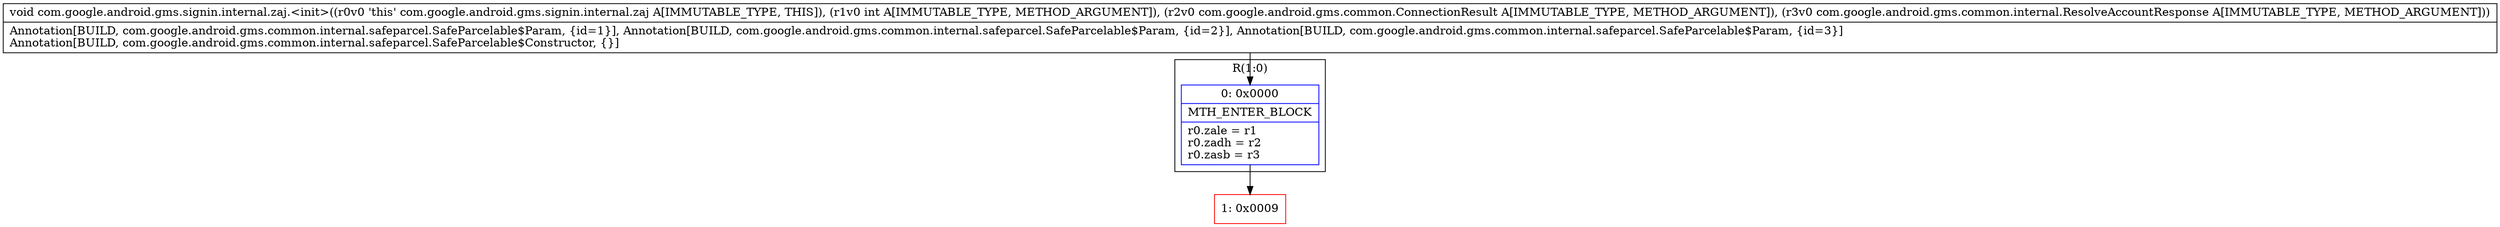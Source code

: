 digraph "CFG forcom.google.android.gms.signin.internal.zaj.\<init\>(ILcom\/google\/android\/gms\/common\/ConnectionResult;Lcom\/google\/android\/gms\/common\/internal\/ResolveAccountResponse;)V" {
subgraph cluster_Region_575241341 {
label = "R(1:0)";
node [shape=record,color=blue];
Node_0 [shape=record,label="{0\:\ 0x0000|MTH_ENTER_BLOCK\l|r0.zale = r1\lr0.zadh = r2\lr0.zasb = r3\l}"];
}
Node_1 [shape=record,color=red,label="{1\:\ 0x0009}"];
MethodNode[shape=record,label="{void com.google.android.gms.signin.internal.zaj.\<init\>((r0v0 'this' com.google.android.gms.signin.internal.zaj A[IMMUTABLE_TYPE, THIS]), (r1v0 int A[IMMUTABLE_TYPE, METHOD_ARGUMENT]), (r2v0 com.google.android.gms.common.ConnectionResult A[IMMUTABLE_TYPE, METHOD_ARGUMENT]), (r3v0 com.google.android.gms.common.internal.ResolveAccountResponse A[IMMUTABLE_TYPE, METHOD_ARGUMENT]))  | Annotation[BUILD, com.google.android.gms.common.internal.safeparcel.SafeParcelable$Param, \{id=1\}], Annotation[BUILD, com.google.android.gms.common.internal.safeparcel.SafeParcelable$Param, \{id=2\}], Annotation[BUILD, com.google.android.gms.common.internal.safeparcel.SafeParcelable$Param, \{id=3\}]\lAnnotation[BUILD, com.google.android.gms.common.internal.safeparcel.SafeParcelable$Constructor, \{\}]\l}"];
MethodNode -> Node_0;
Node_0 -> Node_1;
}

